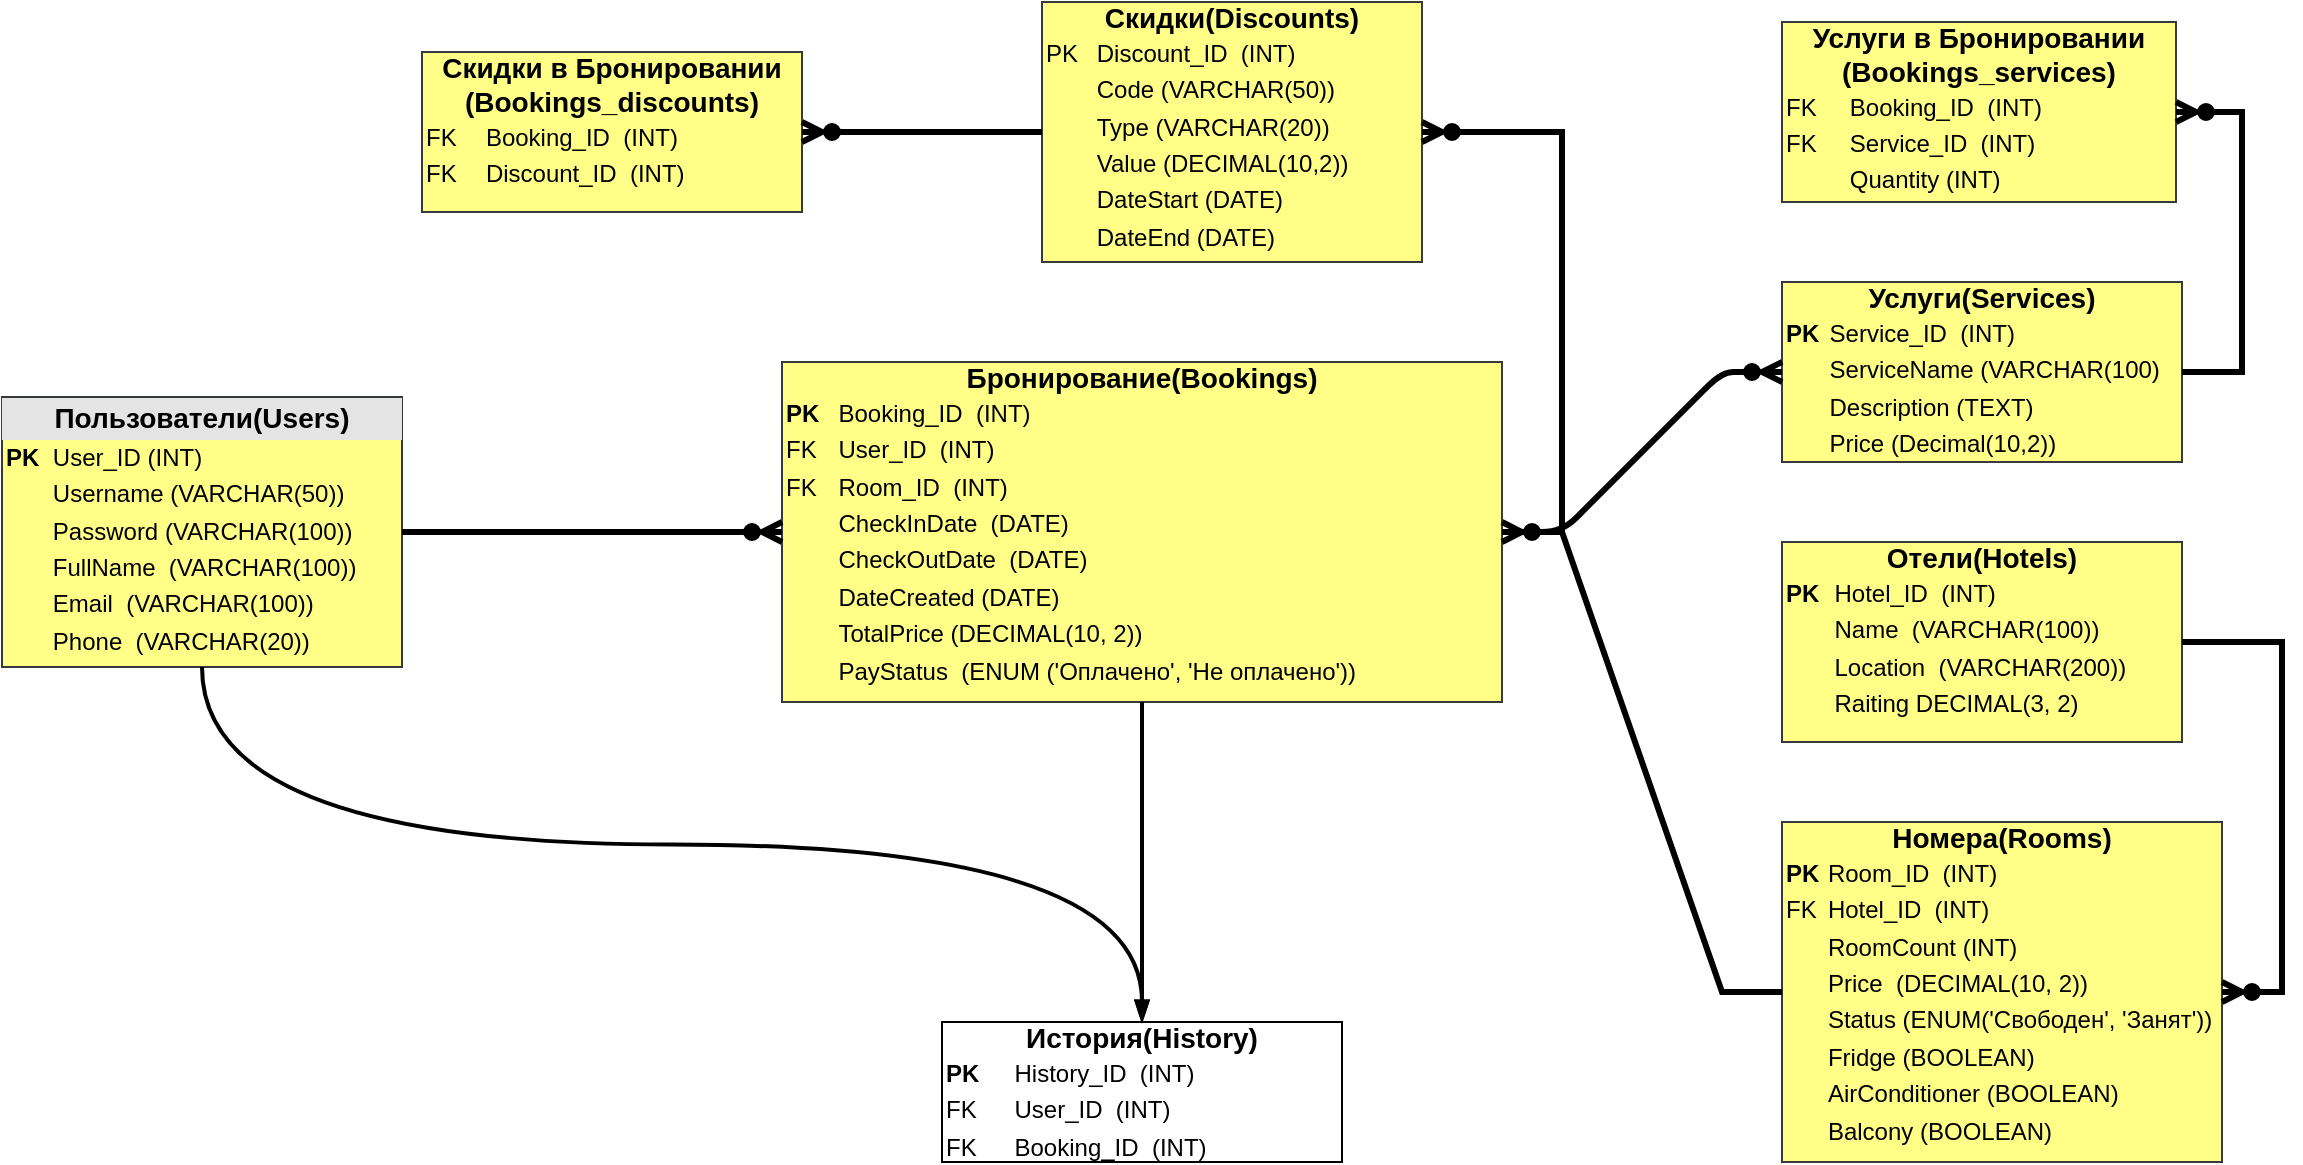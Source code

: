 <mxfile version="26.1.0">
  <diagram id="C5RBs43oDa-KdzZeNtuy" name="Page-1">
    <mxGraphModel dx="2129" dy="744" grid="1" gridSize="10" guides="1" tooltips="1" connect="1" arrows="1" fold="1" page="1" pageScale="1" pageWidth="827" pageHeight="1169" math="0" shadow="0">
      <root>
        <mxCell id="WIyWlLk6GJQsqaUBKTNV-0" />
        <mxCell id="WIyWlLk6GJQsqaUBKTNV-1" parent="WIyWlLk6GJQsqaUBKTNV-0" />
        <mxCell id="FqOBfLpWtN1fZRY1Bf4Q-10" value="&lt;div align=&quot;center&quot; style=&quot;box-sizing: border-box; width: 100%; background: rgb(228, 228, 228); padding: 2px;&quot;&gt;&lt;font style=&quot;font-size: 14px;&quot;&gt;&lt;b&gt;Пользователи(Users)&lt;/b&gt;&lt;/font&gt;&lt;/div&gt;&lt;table style=&quot;width:100%;font-size:1em;&quot; cellpadding=&quot;2&quot; cellspacing=&quot;0&quot;&gt;&lt;tbody&gt;&lt;tr&gt;&lt;td&gt;&lt;b&gt;PK&lt;/b&gt;&lt;/td&gt;&lt;td&gt;User_ID (INT)&lt;/td&gt;&lt;/tr&gt;&lt;tr&gt;&lt;td&gt;&lt;br&gt;&lt;/td&gt;&lt;td&gt;Username (VARCHAR(50))&lt;/td&gt;&lt;/tr&gt;&lt;tr&gt;&lt;td&gt;&lt;br&gt;&lt;/td&gt;&lt;td&gt;Password (VARCHAR(100))&lt;/td&gt;&lt;/tr&gt;&lt;tr&gt;&lt;td&gt;&lt;br&gt;&lt;/td&gt;&lt;td&gt;FullName&amp;nbsp; (VARCHAR(100))&lt;/td&gt;&lt;/tr&gt;&lt;tr&gt;&lt;td&gt;&lt;br&gt;&lt;/td&gt;&lt;td&gt;Email&amp;nbsp; (VARCHAR(100))&lt;/td&gt;&lt;/tr&gt;&lt;tr&gt;&lt;td&gt;&lt;br&gt;&lt;/td&gt;&lt;td&gt;Phone&amp;nbsp; (VARCHAR(20))&lt;/td&gt;&lt;/tr&gt;&lt;tr&gt;&lt;td&gt;&lt;/td&gt;&lt;td&gt;&lt;br&gt;&lt;br&gt;&lt;/td&gt;&lt;/tr&gt;&lt;/tbody&gt;&lt;/table&gt;" style="verticalAlign=top;align=left;overflow=fill;html=1;whiteSpace=wrap;fillColor=#ffff88;strokeColor=#36393d;movable=1;resizable=1;rotatable=1;deletable=1;editable=1;locked=0;connectable=1;" parent="WIyWlLk6GJQsqaUBKTNV-1" vertex="1">
          <mxGeometry x="-90" y="217.5" width="200" height="135" as="geometry" />
        </mxCell>
        <mxCell id="FqOBfLpWtN1fZRY1Bf4Q-12" value="&lt;div align=&quot;center&quot;&gt;&lt;font style=&quot;font-size: 14px;&quot;&gt;&lt;b&gt;Отели(Hotels)&lt;/b&gt;&lt;/font&gt;&lt;/div&gt;&lt;table style=&quot;width:100%;font-size:1em;&quot; cellpadding=&quot;2&quot; cellspacing=&quot;0&quot;&gt;&lt;tbody&gt;&lt;tr&gt;&lt;td&gt;&lt;b&gt;PK&lt;/b&gt;&lt;/td&gt;&lt;td&gt;Hotel_ID&amp;nbsp; (INT)&lt;/td&gt;&lt;/tr&gt;&lt;tr&gt;&lt;td&gt;&lt;br&gt;&lt;/td&gt;&lt;td&gt;Name&amp;nbsp; (VARCHAR(100))&lt;/td&gt;&lt;/tr&gt;&lt;tr&gt;&lt;td&gt;&lt;/td&gt;&lt;td&gt;Location&amp;nbsp; (VARCHAR(200))&lt;/td&gt;&lt;/tr&gt;&lt;tr&gt;&lt;td&gt;&lt;br&gt;&lt;/td&gt;&lt;td&gt;Raiting DECIMAL(3, 2)&lt;/td&gt;&lt;/tr&gt;&lt;/tbody&gt;&lt;/table&gt;" style="verticalAlign=top;align=left;overflow=fill;html=1;whiteSpace=wrap;fillColor=#ffff88;strokeColor=#36393d;movable=1;resizable=1;rotatable=1;deletable=1;editable=1;locked=0;connectable=1;" parent="WIyWlLk6GJQsqaUBKTNV-1" vertex="1">
          <mxGeometry x="800" y="290" width="200" height="100" as="geometry" />
        </mxCell>
        <mxCell id="FqOBfLpWtN1fZRY1Bf4Q-16" value="&lt;div align=&quot;center&quot;&gt;&lt;font style=&quot;font-size: 14px;&quot;&gt;&lt;b&gt;Номера(Rooms)&lt;/b&gt;&lt;/font&gt;&lt;/div&gt;&lt;table style=&quot;width:100%;font-size:1em;&quot; cellpadding=&quot;2&quot; cellspacing=&quot;0&quot;&gt;&lt;tbody&gt;&lt;tr&gt;&lt;td&gt;&lt;b&gt;PK&lt;/b&gt;&lt;/td&gt;&lt;td&gt;Room_ID&amp;nbsp; (INT)&lt;/td&gt;&lt;/tr&gt;&lt;tr&gt;&lt;td&gt;FK&lt;/td&gt;&lt;td&gt;Hotel_ID&amp;nbsp; (INT)&lt;/td&gt;&lt;/tr&gt;&lt;tr&gt;&lt;td&gt;&lt;br&gt;&lt;/td&gt;&lt;td&gt;RoomCount (INT)&lt;/td&gt;&lt;/tr&gt;&lt;tr&gt;&lt;td&gt;&amp;nbsp;&amp;nbsp;&amp;nbsp;&amp;nbsp; &lt;br&gt;&lt;/td&gt;&lt;td&gt;Price&amp;nbsp; (DECIMAL(10, 2))&lt;/td&gt;&lt;/tr&gt;&lt;tr&gt;&lt;td&gt;&lt;br&gt;&lt;/td&gt;&lt;td&gt;Status (ENUM(&#39;Свободен&#39;, &#39;Занят&#39;))&lt;/td&gt;&lt;/tr&gt;&lt;tr&gt;&lt;td&gt;&lt;br&gt;&lt;/td&gt;&lt;td&gt;Fridge (BOOLEAN)&lt;/td&gt;&lt;/tr&gt;&lt;tr&gt;&lt;td&gt;&lt;br&gt;&lt;/td&gt;&lt;td&gt;AirConditioner (BOOLEAN)&lt;/td&gt;&lt;/tr&gt;&lt;tr&gt;&lt;td&gt;&lt;br&gt;&lt;/td&gt;&lt;td&gt;Balcony (BOOLEAN)&lt;/td&gt;&lt;/tr&gt;&lt;/tbody&gt;&lt;/table&gt;" style="verticalAlign=top;align=left;overflow=fill;html=1;whiteSpace=wrap;fillColor=#ffff88;strokeColor=#36393d;movable=1;resizable=1;rotatable=1;deletable=1;editable=1;locked=0;connectable=1;" parent="WIyWlLk6GJQsqaUBKTNV-1" vertex="1">
          <mxGeometry x="800" y="430" width="220" height="170" as="geometry" />
        </mxCell>
        <object label="&lt;div align=&quot;center&quot;&gt;&lt;font style=&quot;font-size: 14px;&quot;&gt;&lt;b&gt;Бронирование(Bookings)&lt;/b&gt;&lt;/font&gt;&lt;/div&gt;&lt;table style=&quot;width:100%;font-size:1em;&quot; cellpadding=&quot;2&quot; cellspacing=&quot;0&quot;&gt;&lt;tbody&gt;&lt;tr&gt;&lt;td&gt;&lt;b&gt;PK&lt;/b&gt;&lt;/td&gt;&lt;td&gt;Booking_ID&amp;nbsp; (INT)&lt;/td&gt;&lt;/tr&gt;&lt;tr&gt;&lt;td&gt;FK&lt;/td&gt;&lt;td&gt;User_ID&amp;nbsp; (INT)&lt;/td&gt;&lt;/tr&gt;&lt;tr&gt;&lt;td&gt;FK&lt;/td&gt;&lt;td&gt;Room_ID&amp;nbsp; (INT)&lt;/td&gt;&lt;/tr&gt;&lt;tr&gt;&lt;td&gt;&lt;br&gt;&lt;/td&gt;&lt;td&gt;CheckInDate&amp;nbsp; (DATE)&lt;/td&gt;&lt;/tr&gt;&lt;tr&gt;&lt;td&gt;&lt;br&gt;&lt;/td&gt;&lt;td&gt;CheckOutDate&amp;nbsp; (DATE)&lt;/td&gt;&lt;/tr&gt;&lt;tr&gt;&lt;td&gt;&lt;br&gt;&lt;/td&gt;&lt;td&gt;DateCreated (DATE)&lt;/td&gt;&lt;/tr&gt;&lt;tr&gt;&lt;td&gt;&lt;br&gt;&lt;/td&gt;&lt;td&gt;TotalPrice (DECIMAL(10, 2))&lt;/td&gt;&lt;/tr&gt;&lt;tr&gt;&lt;td&gt;&lt;br&gt;&lt;/td&gt;&lt;td&gt;PayStatus&amp;nbsp; (ENUM (&#39;Оплачено&#39;, &#39;Не оплачено&#39;))&lt;/td&gt;&lt;/tr&gt;&lt;/tbody&gt;&lt;/table&gt;" id="FqOBfLpWtN1fZRY1Bf4Q-17">
          <mxCell style="verticalAlign=top;align=left;overflow=fill;html=1;whiteSpace=wrap;fillColor=#ffff88;strokeColor=#36393d;movable=1;resizable=1;rotatable=1;deletable=1;editable=1;locked=0;connectable=1;" parent="WIyWlLk6GJQsqaUBKTNV-1" vertex="1">
            <mxGeometry x="300" y="200" width="360" height="170" as="geometry" />
          </mxCell>
        </object>
        <mxCell id="FqOBfLpWtN1fZRY1Bf4Q-20" value="&lt;div align=&quot;center&quot;&gt;&lt;font style=&quot;font-size: 14px;&quot;&gt;&lt;b&gt;История(History)&lt;/b&gt;&lt;/font&gt;&lt;/div&gt;&lt;table style=&quot;width:100%;font-size:1em;&quot; cellpadding=&quot;2&quot; cellspacing=&quot;0&quot;&gt;&lt;tbody&gt;&lt;tr&gt;&lt;td&gt;&lt;b&gt;PK&lt;/b&gt;&lt;/td&gt;&lt;td&gt;History_ID&amp;nbsp; (INT)&lt;/td&gt;&lt;/tr&gt;&lt;tr&gt;&lt;td&gt;FK&lt;/td&gt;&lt;td&gt;User_ID&amp;nbsp; (INT)&lt;/td&gt;&lt;/tr&gt;&lt;tr&gt;&lt;td&gt;FK&lt;/td&gt;&lt;td&gt;Booking_ID&amp;nbsp; (INT)&lt;/td&gt;&lt;/tr&gt;&lt;/tbody&gt;&lt;/table&gt;" style="verticalAlign=top;align=left;overflow=fill;html=1;whiteSpace=wrap;movable=1;resizable=1;rotatable=1;deletable=1;editable=1;locked=0;connectable=1;" parent="WIyWlLk6GJQsqaUBKTNV-1" vertex="1">
          <mxGeometry x="380" y="530" width="200" height="70" as="geometry" />
        </mxCell>
        <mxCell id="FqOBfLpWtN1fZRY1Bf4Q-24" value="" style="edgeStyle=entityRelationEdgeStyle;fontSize=12;html=1;endArrow=manyOptional;endFill=1;startArrow=none;rounded=0;startFill=0;strokeWidth=3;" parent="WIyWlLk6GJQsqaUBKTNV-1" source="FqOBfLpWtN1fZRY1Bf4Q-12" target="FqOBfLpWtN1fZRY1Bf4Q-16" edge="1">
          <mxGeometry width="60" height="60" relative="1" as="geometry">
            <mxPoint x="830" y="410" as="sourcePoint" />
            <mxPoint x="890" y="350" as="targetPoint" />
          </mxGeometry>
        </mxCell>
        <mxCell id="FqOBfLpWtN1fZRY1Bf4Q-25" value="" style="edgeStyle=orthogonalEdgeStyle;fontSize=12;html=1;endArrow=blockThin;endFill=1;startArrow=none;rounded=0;startFill=0;exitX=0.5;exitY=1;exitDx=0;exitDy=0;curved=1;strokeWidth=2;" parent="WIyWlLk6GJQsqaUBKTNV-1" source="FqOBfLpWtN1fZRY1Bf4Q-10" target="FqOBfLpWtN1fZRY1Bf4Q-20" edge="1">
          <mxGeometry width="60" height="60" relative="1" as="geometry">
            <mxPoint x="580" y="400" as="sourcePoint" />
            <mxPoint x="640" y="340" as="targetPoint" />
          </mxGeometry>
        </mxCell>
        <mxCell id="FqOBfLpWtN1fZRY1Bf4Q-26" value="" style="edgeStyle=entityRelationEdgeStyle;fontSize=12;html=1;endArrow=manyOptional;endFill=1;startArrow=none;rounded=0;startFill=0;strokeWidth=3;" parent="WIyWlLk6GJQsqaUBKTNV-1" source="FqOBfLpWtN1fZRY1Bf4Q-10" target="FqOBfLpWtN1fZRY1Bf4Q-17" edge="1">
          <mxGeometry width="60" height="60" relative="1" as="geometry">
            <mxPoint x="510" y="410" as="sourcePoint" />
            <mxPoint x="570" y="350" as="targetPoint" />
          </mxGeometry>
        </mxCell>
        <mxCell id="FqOBfLpWtN1fZRY1Bf4Q-31" value="" style="fontSize=12;html=1;endArrow=blockThin;endFill=1;startArrow=none;rounded=0;startFill=0;strokeWidth=2;" parent="WIyWlLk6GJQsqaUBKTNV-1" source="FqOBfLpWtN1fZRY1Bf4Q-17" target="FqOBfLpWtN1fZRY1Bf4Q-20" edge="1">
          <mxGeometry width="60" height="60" relative="1" as="geometry">
            <mxPoint x="470" y="460" as="sourcePoint" />
            <mxPoint x="530" y="400" as="targetPoint" />
          </mxGeometry>
        </mxCell>
        <mxCell id="FqOBfLpWtN1fZRY1Bf4Q-32" value="" style="edgeStyle=entityRelationEdgeStyle;fontSize=12;html=1;endArrow=manyOptional;endFill=1;startArrow=none;rounded=0;startFill=0;strokeWidth=3;" parent="WIyWlLk6GJQsqaUBKTNV-1" source="FqOBfLpWtN1fZRY1Bf4Q-16" target="FqOBfLpWtN1fZRY1Bf4Q-17" edge="1">
          <mxGeometry width="60" height="60" relative="1" as="geometry">
            <mxPoint x="640" y="430" as="sourcePoint" />
            <mxPoint x="700" y="370" as="targetPoint" />
          </mxGeometry>
        </mxCell>
        <object label="&lt;div align=&quot;center&quot;&gt;&lt;b&gt;&lt;font style=&quot;font-size: 14px;&quot;&gt;Услуги(Services)&lt;/font&gt;&lt;/b&gt;&lt;/div&gt;&lt;table style=&quot;width:100%;font-size:1em;&quot; cellpadding=&quot;2&quot; cellspacing=&quot;0&quot;&gt;&lt;tbody&gt;&lt;tr&gt;&lt;td&gt;&lt;b&gt;PK&lt;/b&gt;&lt;/td&gt;&lt;td&gt;Service_ID&amp;nbsp; (INT)&lt;/td&gt;&lt;/tr&gt;&lt;tr&gt;&lt;td&gt;&lt;br&gt;&lt;/td&gt;&lt;td&gt;ServiceName (VARCHAR(100)&lt;/td&gt;&lt;/tr&gt;&lt;tr&gt;&lt;td&gt;&lt;br&gt;&lt;/td&gt;&lt;td&gt;Description (TEXT)&lt;/td&gt;&lt;/tr&gt;&lt;tr&gt;&lt;td&gt;&lt;br&gt;&lt;/td&gt;&lt;td&gt;Price (Decimal(10,2))&lt;/td&gt;&lt;/tr&gt;&lt;tr&gt;&lt;td&gt;&amp;nbsp;&lt;br&gt;&lt;/td&gt;&lt;td&gt;&lt;br&gt;&lt;/td&gt;&lt;/tr&gt;&lt;tr&gt;&lt;td&gt;&lt;br&gt;&lt;/td&gt;&lt;td&gt;&lt;br&gt;&lt;/td&gt;&lt;/tr&gt;&lt;tr&gt;&lt;td&gt;&lt;br&gt;&lt;/td&gt;&lt;td&gt;&lt;br&gt;&lt;/td&gt;&lt;/tr&gt;&lt;tr&gt;&lt;td&gt;&lt;br&gt;&lt;/td&gt;&lt;td&gt;&lt;br&gt;&lt;/td&gt;&lt;/tr&gt;&lt;tr&gt;&lt;td&gt;&lt;br&gt;&lt;/td&gt;&lt;td&gt;&lt;br&gt;&lt;/td&gt;&lt;/tr&gt;&lt;tr&gt;&lt;td&gt;&lt;br&gt;&lt;/td&gt;&lt;td&gt;&lt;br&gt;&lt;/td&gt;&lt;/tr&gt;&lt;/tbody&gt;&lt;/table&gt;" id="pVsvrFmYXU7tTZ-pA2TV-0">
          <mxCell style="verticalAlign=top;align=left;overflow=fill;html=1;whiteSpace=wrap;fillColor=#ffff88;strokeColor=#36393d;movable=1;resizable=1;rotatable=1;deletable=1;editable=1;locked=0;connectable=1;" vertex="1" parent="WIyWlLk6GJQsqaUBKTNV-1">
            <mxGeometry x="800" y="160" width="200" height="90" as="geometry" />
          </mxCell>
        </object>
        <object label="&lt;div align=&quot;center&quot;&gt;&lt;font style=&quot;font-size: 14px;&quot;&gt;&lt;b&gt;Услуги в Бронировании&lt;/b&gt;&lt;/font&gt;&lt;/div&gt;&lt;div align=&quot;center&quot;&gt;&lt;font style=&quot;font-size: 14px;&quot;&gt;&lt;b&gt;(Bookings_services)&lt;/b&gt;&lt;/font&gt;&lt;/div&gt;&lt;table style=&quot;width:100%;font-size:1em;&quot; cellpadding=&quot;2&quot; cellspacing=&quot;0&quot;&gt;&lt;tbody&gt;&lt;tr&gt;&lt;td&gt;FK&lt;/td&gt;&lt;td&gt;Booking_ID&amp;nbsp; (INT)&lt;/td&gt;&lt;/tr&gt;&lt;tr&gt;&lt;td&gt;FK&lt;/td&gt;&lt;td&gt;Service_ID&amp;nbsp; (INT)&lt;/td&gt;&lt;/tr&gt;&lt;tr&gt;&lt;td&gt;&lt;br&gt;&lt;/td&gt;&lt;td&gt;Quantity (INT)&lt;/td&gt;&lt;/tr&gt;&lt;/tbody&gt;&lt;/table&gt;" id="pVsvrFmYXU7tTZ-pA2TV-1">
          <mxCell style="verticalAlign=top;align=left;overflow=fill;html=1;whiteSpace=wrap;fillColor=#ffff88;strokeColor=#36393d;movable=1;resizable=1;rotatable=1;deletable=1;editable=1;locked=0;connectable=1;" vertex="1" parent="WIyWlLk6GJQsqaUBKTNV-1">
            <mxGeometry x="800" y="30" width="197" height="90" as="geometry" />
          </mxCell>
        </object>
        <object label="&lt;div align=&quot;center&quot;&gt;&lt;b&gt;&lt;font style=&quot;font-size: 14px;&quot;&gt;Скидки(Discounts)&lt;/font&gt;&lt;/b&gt;&lt;/div&gt;&lt;table style=&quot;width:100%;font-size:1em;&quot; cellpadding=&quot;2&quot; cellspacing=&quot;0&quot;&gt;&lt;tbody&gt;&lt;tr&gt;&lt;td&gt;PK&lt;/td&gt;&lt;td&gt;Discount_ID&amp;nbsp; (INT)&lt;/td&gt;&lt;/tr&gt;&lt;tr&gt;&lt;td&gt;&lt;br&gt;&lt;/td&gt;&lt;td&gt;Code (VARCHAR(50))&lt;/td&gt;&lt;/tr&gt;&lt;tr&gt;&lt;td&gt;&lt;br&gt;&lt;/td&gt;&lt;td&gt;Type (VARCHAR(20))&lt;/td&gt;&lt;/tr&gt;&lt;tr&gt;&lt;td&gt;&lt;br&gt;&lt;/td&gt;&lt;td&gt;Value (DECIMAL(10,2))&lt;/td&gt;&lt;/tr&gt;&lt;tr&gt;&lt;td&gt;&lt;br&gt;&lt;/td&gt;&lt;td&gt;DateStart (DATE)&lt;/td&gt;&lt;/tr&gt;&lt;tr&gt;&lt;td&gt;&lt;br&gt;&lt;/td&gt;&lt;td&gt;DateEnd (DATE)&lt;/td&gt;&lt;/tr&gt;&lt;/tbody&gt;&lt;/table&gt;" id="pVsvrFmYXU7tTZ-pA2TV-2">
          <mxCell style="verticalAlign=top;align=left;overflow=fill;html=1;whiteSpace=wrap;fillColor=#ffff88;strokeColor=#36393d;movable=1;resizable=1;rotatable=1;deletable=1;editable=1;locked=0;connectable=1;" vertex="1" parent="WIyWlLk6GJQsqaUBKTNV-1">
            <mxGeometry x="430" y="20" width="190" height="130" as="geometry" />
          </mxCell>
        </object>
        <object label="&lt;div align=&quot;center&quot;&gt;&lt;font style=&quot;font-size: 14px;&quot;&gt;&lt;b&gt;Скидки в Бронировании&lt;/b&gt;&lt;/font&gt;&lt;/div&gt;&lt;div align=&quot;center&quot;&gt;&lt;font style=&quot;font-size: 14px;&quot;&gt;&lt;b&gt;(Bookings_discounts)&lt;/b&gt;&lt;/font&gt;&lt;/div&gt;&lt;table style=&quot;width:100%;font-size:1em;&quot; cellpadding=&quot;2&quot; cellspacing=&quot;0&quot;&gt;&lt;tbody&gt;&lt;tr&gt;&lt;td&gt;FK&lt;/td&gt;&lt;td&gt;Booking_ID&amp;nbsp; (INT)&lt;/td&gt;&lt;/tr&gt;&lt;tr&gt;&lt;td&gt;FK&lt;/td&gt;&lt;td&gt;Discount_ID&amp;nbsp; (INT)&lt;/td&gt;&lt;/tr&gt;&lt;/tbody&gt;&lt;/table&gt;" id="pVsvrFmYXU7tTZ-pA2TV-3">
          <mxCell style="verticalAlign=top;align=left;overflow=fill;html=1;whiteSpace=wrap;fillColor=#ffff88;strokeColor=#36393d;movable=1;resizable=1;rotatable=1;deletable=1;editable=1;locked=0;connectable=1;" vertex="1" parent="WIyWlLk6GJQsqaUBKTNV-1">
            <mxGeometry x="120" y="45" width="190" height="80" as="geometry" />
          </mxCell>
        </object>
        <mxCell id="pVsvrFmYXU7tTZ-pA2TV-4" value="" style="fontSize=12;html=1;endArrow=manyOptional;endFill=1;startArrow=none;rounded=1;startFill=0;strokeWidth=3;edgeStyle=entityRelationEdgeStyle;" edge="1" parent="WIyWlLk6GJQsqaUBKTNV-1" source="FqOBfLpWtN1fZRY1Bf4Q-17" target="pVsvrFmYXU7tTZ-pA2TV-0">
          <mxGeometry width="60" height="60" relative="1" as="geometry">
            <mxPoint x="680" y="240" as="sourcePoint" />
            <mxPoint x="900" y="180" as="targetPoint" />
            <Array as="points">
              <mxPoint x="710" y="220" />
            </Array>
          </mxGeometry>
        </mxCell>
        <mxCell id="pVsvrFmYXU7tTZ-pA2TV-7" value="" style="edgeStyle=entityRelationEdgeStyle;fontSize=12;html=1;endArrow=manyOptional;endFill=1;startArrow=none;rounded=0;startFill=0;strokeWidth=3;" edge="1" parent="WIyWlLk6GJQsqaUBKTNV-1" source="FqOBfLpWtN1fZRY1Bf4Q-17" target="pVsvrFmYXU7tTZ-pA2TV-2">
          <mxGeometry width="60" height="60" relative="1" as="geometry">
            <mxPoint x="670" y="120" as="sourcePoint" />
            <mxPoint x="730" y="60" as="targetPoint" />
          </mxGeometry>
        </mxCell>
        <mxCell id="pVsvrFmYXU7tTZ-pA2TV-8" value="" style="edgeStyle=entityRelationEdgeStyle;fontSize=12;html=1;endArrow=manyOptional;endFill=1;startArrow=none;rounded=0;startFill=0;strokeWidth=3;" edge="1" parent="WIyWlLk6GJQsqaUBKTNV-1" source="pVsvrFmYXU7tTZ-pA2TV-0" target="pVsvrFmYXU7tTZ-pA2TV-1">
          <mxGeometry width="60" height="60" relative="1" as="geometry">
            <mxPoint x="1090" y="90" as="sourcePoint" />
            <mxPoint x="1150" y="30" as="targetPoint" />
          </mxGeometry>
        </mxCell>
        <mxCell id="pVsvrFmYXU7tTZ-pA2TV-9" value="" style="edgeStyle=entityRelationEdgeStyle;fontSize=12;html=1;endArrow=manyOptional;endFill=1;startArrow=none;rounded=0;startFill=0;strokeWidth=3;" edge="1" parent="WIyWlLk6GJQsqaUBKTNV-1" source="pVsvrFmYXU7tTZ-pA2TV-2" target="pVsvrFmYXU7tTZ-pA2TV-3">
          <mxGeometry width="60" height="60" relative="1" as="geometry">
            <mxPoint x="330" y="100" as="sourcePoint" />
            <mxPoint x="390" y="40" as="targetPoint" />
          </mxGeometry>
        </mxCell>
      </root>
    </mxGraphModel>
  </diagram>
</mxfile>
